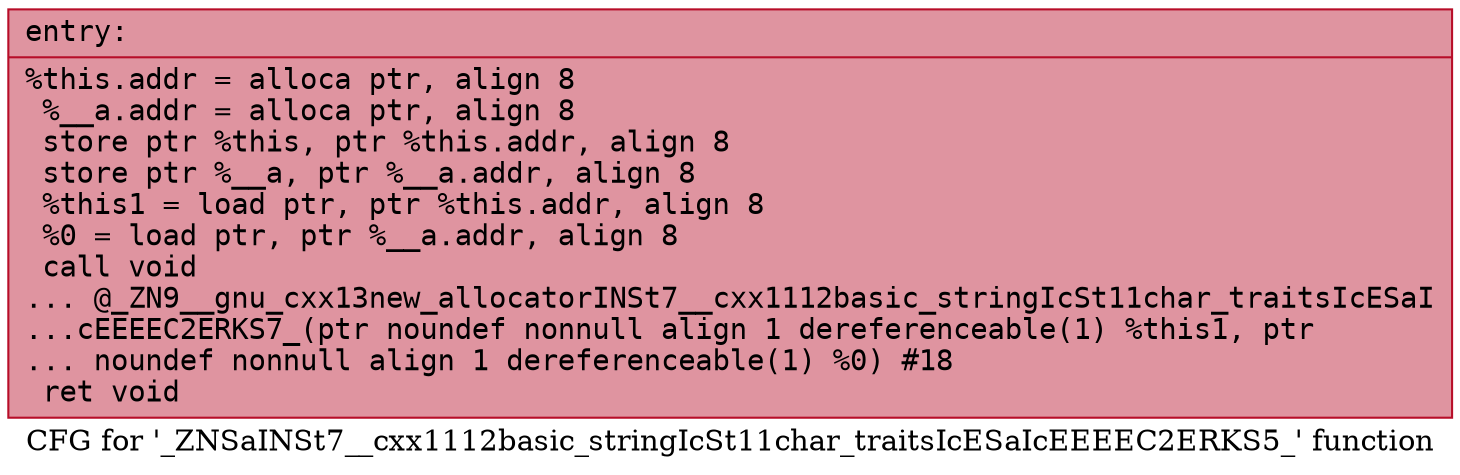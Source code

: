 digraph "CFG for '_ZNSaINSt7__cxx1112basic_stringIcSt11char_traitsIcESaIcEEEEC2ERKS5_' function" {
	label="CFG for '_ZNSaINSt7__cxx1112basic_stringIcSt11char_traitsIcESaIcEEEEC2ERKS5_' function";

	Node0x55841686cbe0 [shape=record,color="#b70d28ff", style=filled, fillcolor="#b70d2870" fontname="Courier",label="{entry:\l|  %this.addr = alloca ptr, align 8\l  %__a.addr = alloca ptr, align 8\l  store ptr %this, ptr %this.addr, align 8\l  store ptr %__a, ptr %__a.addr, align 8\l  %this1 = load ptr, ptr %this.addr, align 8\l  %0 = load ptr, ptr %__a.addr, align 8\l  call void\l... @_ZN9__gnu_cxx13new_allocatorINSt7__cxx1112basic_stringIcSt11char_traitsIcESaI\l...cEEEEC2ERKS7_(ptr noundef nonnull align 1 dereferenceable(1) %this1, ptr\l... noundef nonnull align 1 dereferenceable(1) %0) #18\l  ret void\l}"];
}
